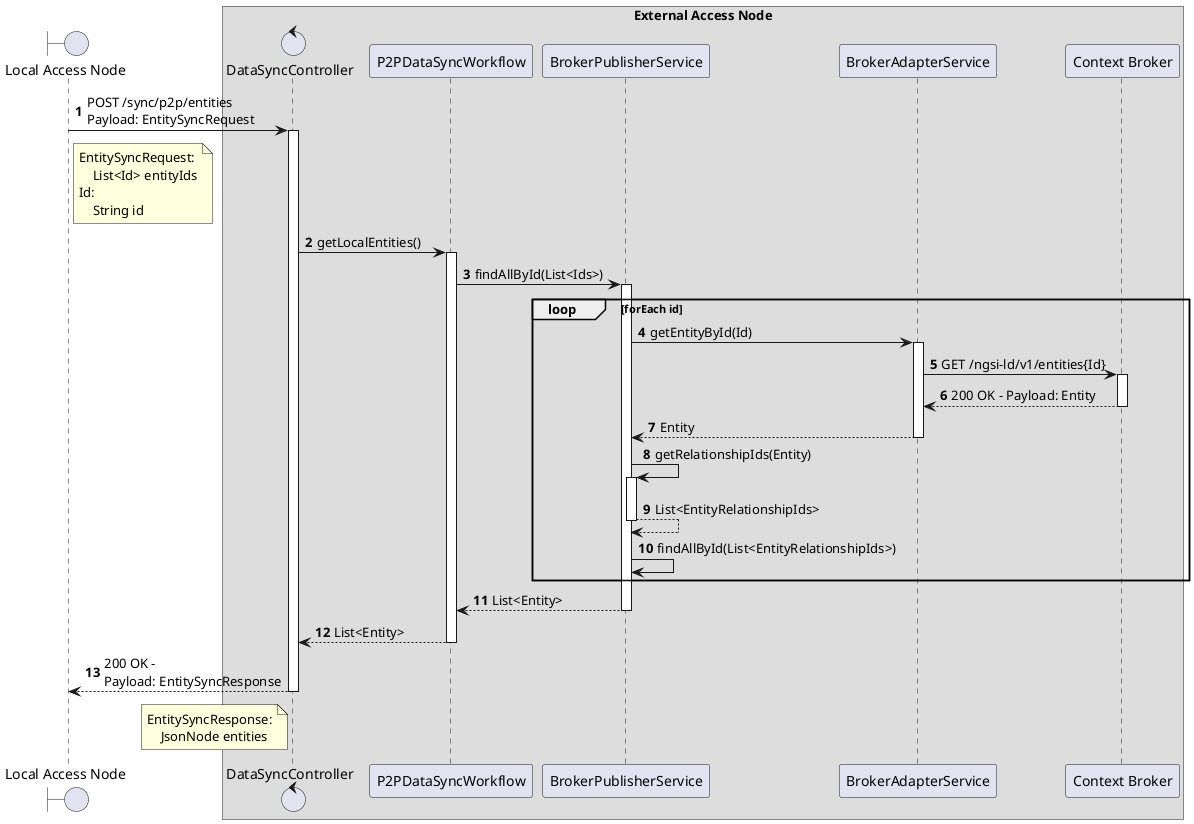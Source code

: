 @startuml
'https://plantuml.com/sequence-diagram

'---------- Config ----------------

autonumber

'---------- Header ----------------

boundary "Local Access Node" as lan

box "External Access Node"

  control "DataSyncController" as dsc
  participant "P2PDataSyncWorkflow" as p2p_dsw
  participant "BrokerPublisherService" as bps
  participant "BrokerAdapterService" as bas
  participant "Context Broker" as cb

end box

'---------- Diagram ----------------

lan -> dsc++: POST /sync/p2p/entities \nPayload: EntitySyncRequest

note right of lan
    EntitySyncRequest:
        List<Id> entityIds
    Id:
        String id
end note

    dsc -> p2p_dsw++: getLocalEntities()
        p2p_dsw -> bps++: findAllById(List<Ids>)
        loop forEach id
            bps -> bas++: getEntityById(Id)
                bas -> cb++: GET /ngsi-ld/v1/entities{Id}
                return 200 OK - Payload: Entity
            return Entity
            bps -> bps++: getRelationshipIds(Entity)
            return List<EntityRelationshipIds>
            bps -> bps: findAllById(List<EntityRelationshipIds>)

        end
        return List<Entity>
    return List<Entity>
return 200 OK - \nPayload: EntitySyncResponse

note left of dsc
    EntitySyncResponse:
        JsonNode entities
end note
@enduml